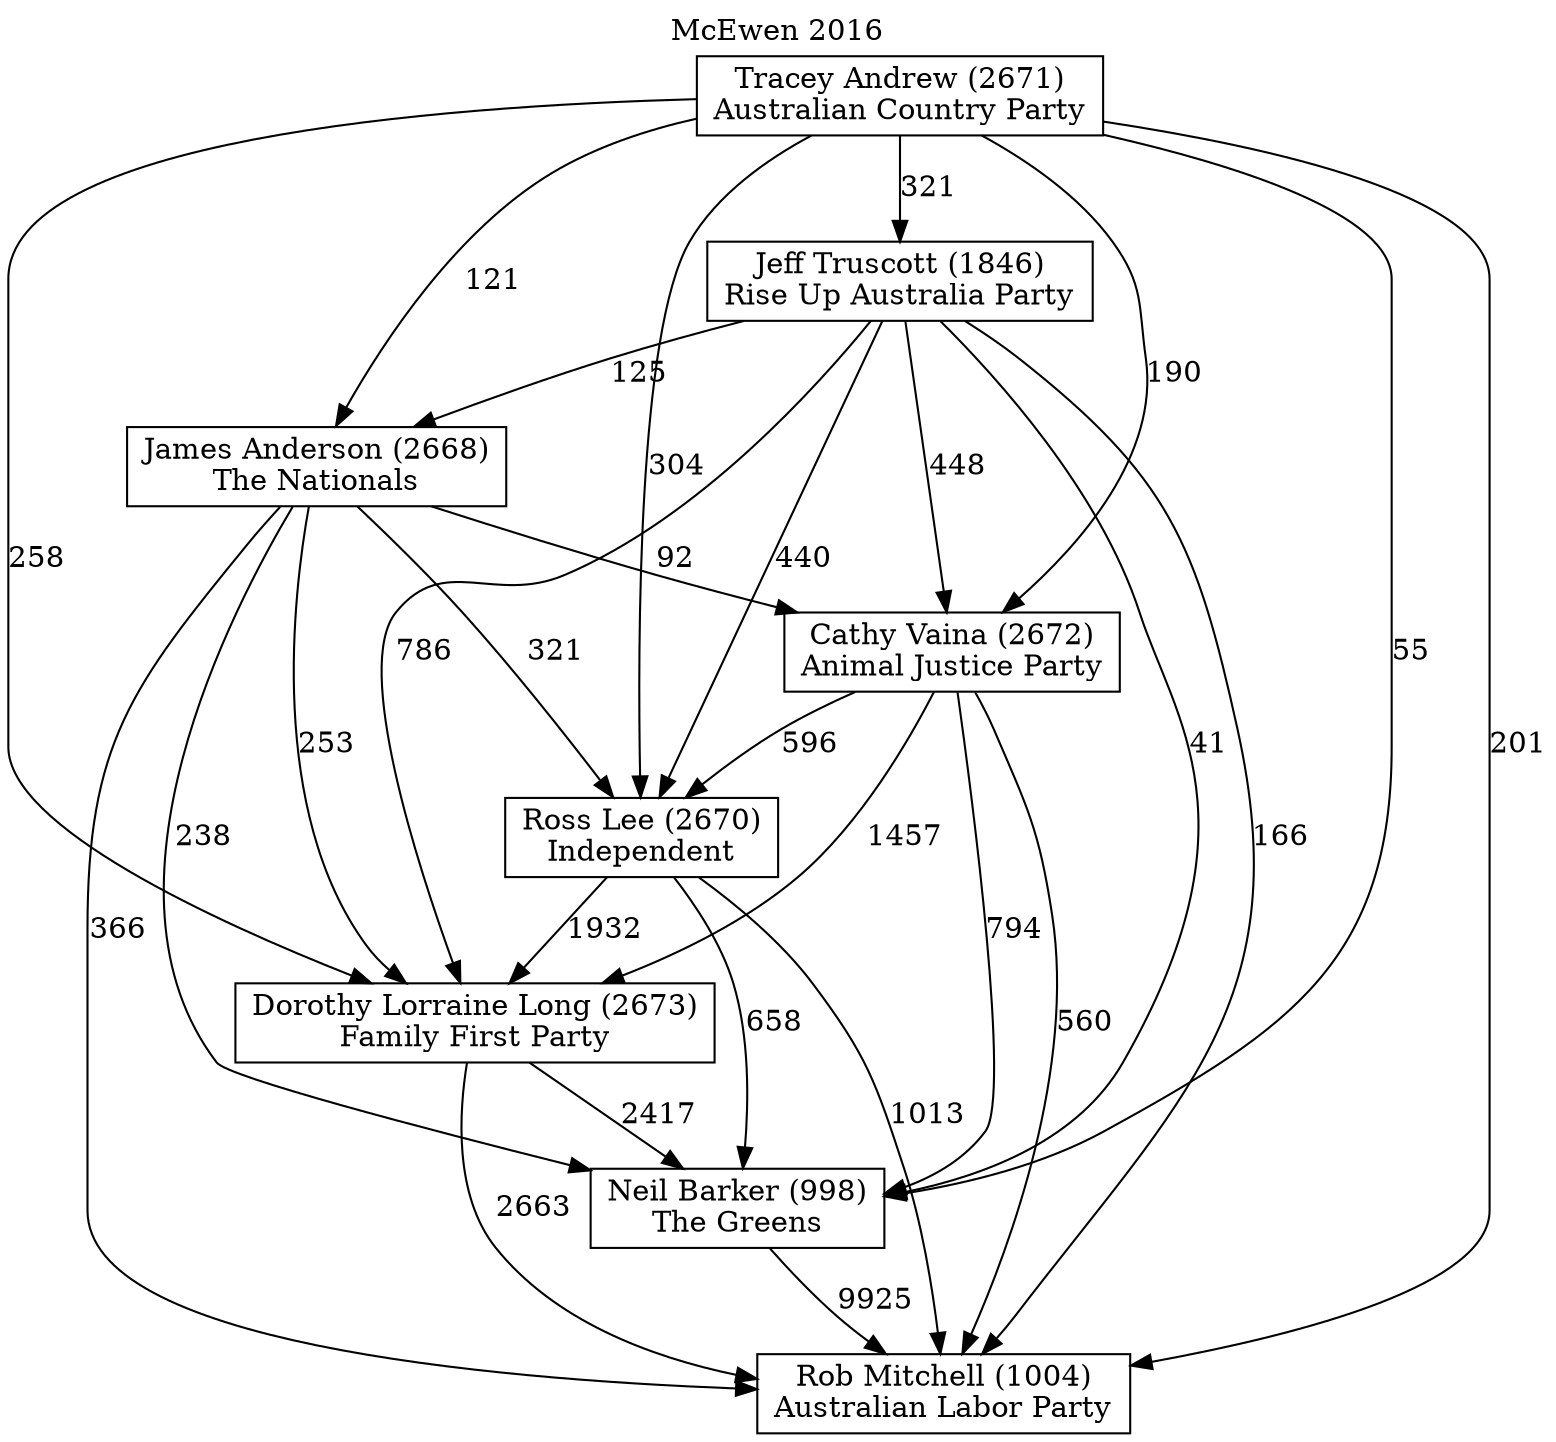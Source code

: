 // House preference flow
digraph "Rob Mitchell (1004)_McEwen_2016" {
	graph [label="McEwen 2016" labelloc=t mclimit=10]
	node [shape=box]
	"Rob Mitchell (1004)" [label="Rob Mitchell (1004)
Australian Labor Party"]
	"Jeff Truscott (1846)" [label="Jeff Truscott (1846)
Rise Up Australia Party"]
	"Dorothy Lorraine Long (2673)" [label="Dorothy Lorraine Long (2673)
Family First Party"]
	"Ross Lee (2670)" [label="Ross Lee (2670)
Independent"]
	"James Anderson (2668)" [label="James Anderson (2668)
The Nationals"]
	"Cathy Vaina (2672)" [label="Cathy Vaina (2672)
Animal Justice Party"]
	"Neil Barker (998)" [label="Neil Barker (998)
The Greens"]
	"Tracey Andrew (2671)" [label="Tracey Andrew (2671)
Australian Country Party"]
	"Neil Barker (998)" -> "Rob Mitchell (1004)" [label=9925]
	"Tracey Andrew (2671)" -> "Ross Lee (2670)" [label=304]
	"Tracey Andrew (2671)" -> "Cathy Vaina (2672)" [label=190]
	"Jeff Truscott (1846)" -> "Cathy Vaina (2672)" [label=448]
	"James Anderson (2668)" -> "Neil Barker (998)" [label=238]
	"Cathy Vaina (2672)" -> "Rob Mitchell (1004)" [label=560]
	"James Anderson (2668)" -> "Cathy Vaina (2672)" [label=92]
	"Dorothy Lorraine Long (2673)" -> "Neil Barker (998)" [label=2417]
	"Jeff Truscott (1846)" -> "Ross Lee (2670)" [label=440]
	"Cathy Vaina (2672)" -> "Dorothy Lorraine Long (2673)" [label=1457]
	"Dorothy Lorraine Long (2673)" -> "Rob Mitchell (1004)" [label=2663]
	"Tracey Andrew (2671)" -> "Dorothy Lorraine Long (2673)" [label=258]
	"Tracey Andrew (2671)" -> "Rob Mitchell (1004)" [label=201]
	"Cathy Vaina (2672)" -> "Ross Lee (2670)" [label=596]
	"Jeff Truscott (1846)" -> "Rob Mitchell (1004)" [label=166]
	"Jeff Truscott (1846)" -> "Dorothy Lorraine Long (2673)" [label=786]
	"James Anderson (2668)" -> "Dorothy Lorraine Long (2673)" [label=253]
	"Ross Lee (2670)" -> "Rob Mitchell (1004)" [label=1013]
	"Ross Lee (2670)" -> "Dorothy Lorraine Long (2673)" [label=1932]
	"Cathy Vaina (2672)" -> "Neil Barker (998)" [label=794]
	"James Anderson (2668)" -> "Ross Lee (2670)" [label=321]
	"Jeff Truscott (1846)" -> "James Anderson (2668)" [label=125]
	"Tracey Andrew (2671)" -> "James Anderson (2668)" [label=121]
	"James Anderson (2668)" -> "Rob Mitchell (1004)" [label=366]
	"Jeff Truscott (1846)" -> "Neil Barker (998)" [label=41]
	"Tracey Andrew (2671)" -> "Jeff Truscott (1846)" [label=321]
	"Tracey Andrew (2671)" -> "Neil Barker (998)" [label=55]
	"Ross Lee (2670)" -> "Neil Barker (998)" [label=658]
}
